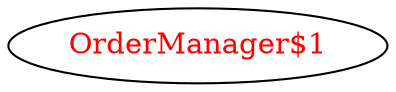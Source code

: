 digraph dependencyGraph {
 concentrate=true;
 ranksep="2.0";
 rankdir="LR"; 
 splines="ortho";
"OrderManager$1" [fontcolor="red"];
}